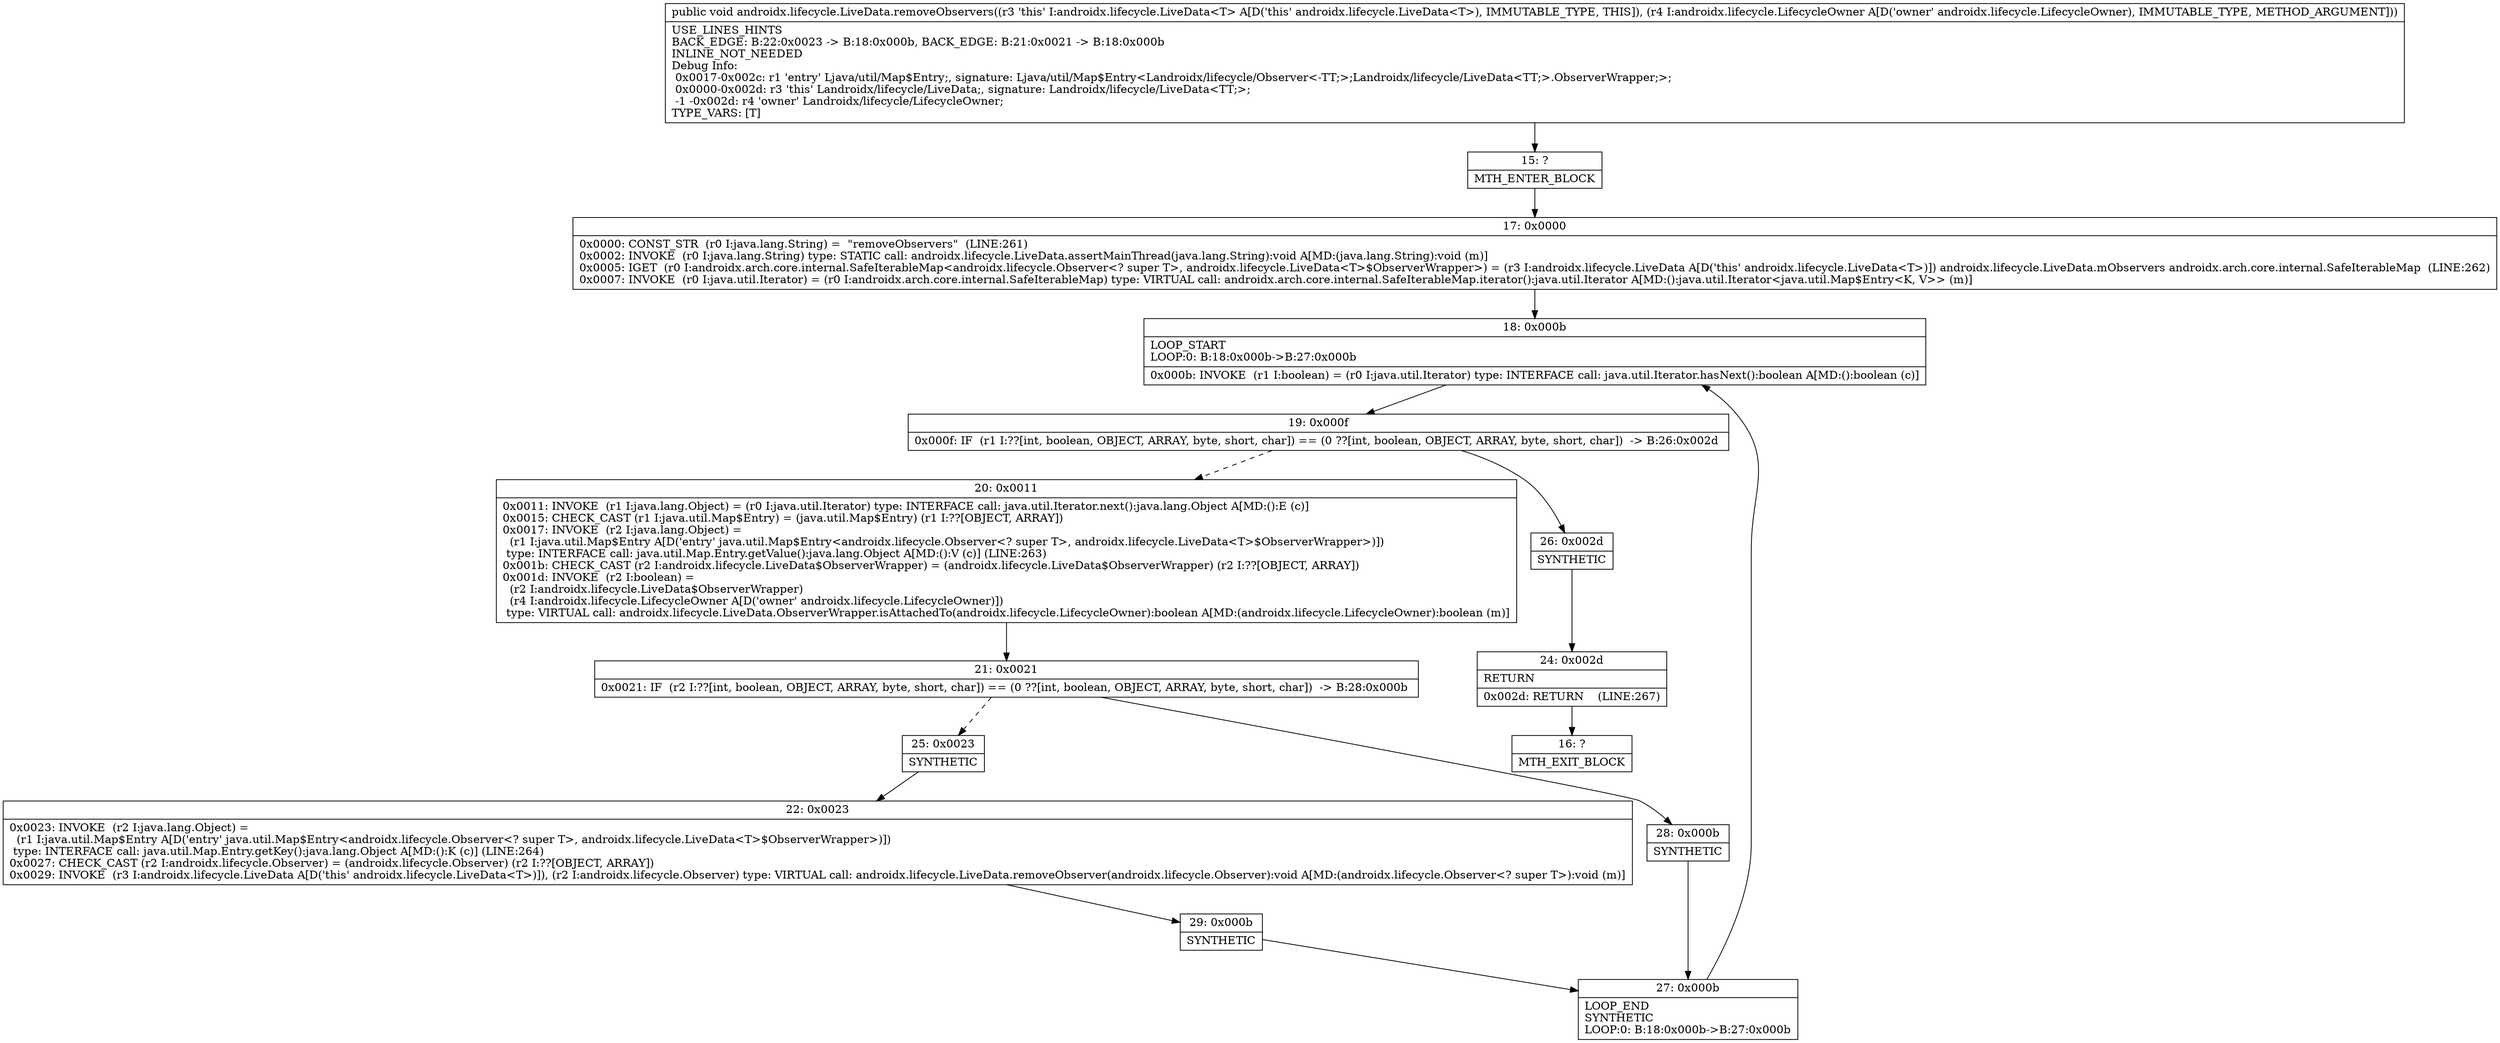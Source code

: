 digraph "CFG forandroidx.lifecycle.LiveData.removeObservers(Landroidx\/lifecycle\/LifecycleOwner;)V" {
Node_15 [shape=record,label="{15\:\ ?|MTH_ENTER_BLOCK\l}"];
Node_17 [shape=record,label="{17\:\ 0x0000|0x0000: CONST_STR  (r0 I:java.lang.String) =  \"removeObservers\"  (LINE:261)\l0x0002: INVOKE  (r0 I:java.lang.String) type: STATIC call: androidx.lifecycle.LiveData.assertMainThread(java.lang.String):void A[MD:(java.lang.String):void (m)]\l0x0005: IGET  (r0 I:androidx.arch.core.internal.SafeIterableMap\<androidx.lifecycle.Observer\<? super T\>, androidx.lifecycle.LiveData\<T\>$ObserverWrapper\>) = (r3 I:androidx.lifecycle.LiveData A[D('this' androidx.lifecycle.LiveData\<T\>)]) androidx.lifecycle.LiveData.mObservers androidx.arch.core.internal.SafeIterableMap  (LINE:262)\l0x0007: INVOKE  (r0 I:java.util.Iterator) = (r0 I:androidx.arch.core.internal.SafeIterableMap) type: VIRTUAL call: androidx.arch.core.internal.SafeIterableMap.iterator():java.util.Iterator A[MD:():java.util.Iterator\<java.util.Map$Entry\<K, V\>\> (m)]\l}"];
Node_18 [shape=record,label="{18\:\ 0x000b|LOOP_START\lLOOP:0: B:18:0x000b\-\>B:27:0x000b\l|0x000b: INVOKE  (r1 I:boolean) = (r0 I:java.util.Iterator) type: INTERFACE call: java.util.Iterator.hasNext():boolean A[MD:():boolean (c)]\l}"];
Node_19 [shape=record,label="{19\:\ 0x000f|0x000f: IF  (r1 I:??[int, boolean, OBJECT, ARRAY, byte, short, char]) == (0 ??[int, boolean, OBJECT, ARRAY, byte, short, char])  \-\> B:26:0x002d \l}"];
Node_20 [shape=record,label="{20\:\ 0x0011|0x0011: INVOKE  (r1 I:java.lang.Object) = (r0 I:java.util.Iterator) type: INTERFACE call: java.util.Iterator.next():java.lang.Object A[MD:():E (c)]\l0x0015: CHECK_CAST (r1 I:java.util.Map$Entry) = (java.util.Map$Entry) (r1 I:??[OBJECT, ARRAY]) \l0x0017: INVOKE  (r2 I:java.lang.Object) = \l  (r1 I:java.util.Map$Entry A[D('entry' java.util.Map$Entry\<androidx.lifecycle.Observer\<? super T\>, androidx.lifecycle.LiveData\<T\>$ObserverWrapper\>)])\l type: INTERFACE call: java.util.Map.Entry.getValue():java.lang.Object A[MD:():V (c)] (LINE:263)\l0x001b: CHECK_CAST (r2 I:androidx.lifecycle.LiveData$ObserverWrapper) = (androidx.lifecycle.LiveData$ObserverWrapper) (r2 I:??[OBJECT, ARRAY]) \l0x001d: INVOKE  (r2 I:boolean) = \l  (r2 I:androidx.lifecycle.LiveData$ObserverWrapper)\l  (r4 I:androidx.lifecycle.LifecycleOwner A[D('owner' androidx.lifecycle.LifecycleOwner)])\l type: VIRTUAL call: androidx.lifecycle.LiveData.ObserverWrapper.isAttachedTo(androidx.lifecycle.LifecycleOwner):boolean A[MD:(androidx.lifecycle.LifecycleOwner):boolean (m)]\l}"];
Node_21 [shape=record,label="{21\:\ 0x0021|0x0021: IF  (r2 I:??[int, boolean, OBJECT, ARRAY, byte, short, char]) == (0 ??[int, boolean, OBJECT, ARRAY, byte, short, char])  \-\> B:28:0x000b \l}"];
Node_25 [shape=record,label="{25\:\ 0x0023|SYNTHETIC\l}"];
Node_22 [shape=record,label="{22\:\ 0x0023|0x0023: INVOKE  (r2 I:java.lang.Object) = \l  (r1 I:java.util.Map$Entry A[D('entry' java.util.Map$Entry\<androidx.lifecycle.Observer\<? super T\>, androidx.lifecycle.LiveData\<T\>$ObserverWrapper\>)])\l type: INTERFACE call: java.util.Map.Entry.getKey():java.lang.Object A[MD:():K (c)] (LINE:264)\l0x0027: CHECK_CAST (r2 I:androidx.lifecycle.Observer) = (androidx.lifecycle.Observer) (r2 I:??[OBJECT, ARRAY]) \l0x0029: INVOKE  (r3 I:androidx.lifecycle.LiveData A[D('this' androidx.lifecycle.LiveData\<T\>)]), (r2 I:androidx.lifecycle.Observer) type: VIRTUAL call: androidx.lifecycle.LiveData.removeObserver(androidx.lifecycle.Observer):void A[MD:(androidx.lifecycle.Observer\<? super T\>):void (m)]\l}"];
Node_29 [shape=record,label="{29\:\ 0x000b|SYNTHETIC\l}"];
Node_27 [shape=record,label="{27\:\ 0x000b|LOOP_END\lSYNTHETIC\lLOOP:0: B:18:0x000b\-\>B:27:0x000b\l}"];
Node_28 [shape=record,label="{28\:\ 0x000b|SYNTHETIC\l}"];
Node_26 [shape=record,label="{26\:\ 0x002d|SYNTHETIC\l}"];
Node_24 [shape=record,label="{24\:\ 0x002d|RETURN\l|0x002d: RETURN    (LINE:267)\l}"];
Node_16 [shape=record,label="{16\:\ ?|MTH_EXIT_BLOCK\l}"];
MethodNode[shape=record,label="{public void androidx.lifecycle.LiveData.removeObservers((r3 'this' I:androidx.lifecycle.LiveData\<T\> A[D('this' androidx.lifecycle.LiveData\<T\>), IMMUTABLE_TYPE, THIS]), (r4 I:androidx.lifecycle.LifecycleOwner A[D('owner' androidx.lifecycle.LifecycleOwner), IMMUTABLE_TYPE, METHOD_ARGUMENT]))  | USE_LINES_HINTS\lBACK_EDGE: B:22:0x0023 \-\> B:18:0x000b, BACK_EDGE: B:21:0x0021 \-\> B:18:0x000b\lINLINE_NOT_NEEDED\lDebug Info:\l  0x0017\-0x002c: r1 'entry' Ljava\/util\/Map$Entry;, signature: Ljava\/util\/Map$Entry\<Landroidx\/lifecycle\/Observer\<\-TT;\>;Landroidx\/lifecycle\/LiveData\<TT;\>.ObserverWrapper;\>;\l  0x0000\-0x002d: r3 'this' Landroidx\/lifecycle\/LiveData;, signature: Landroidx\/lifecycle\/LiveData\<TT;\>;\l  \-1 \-0x002d: r4 'owner' Landroidx\/lifecycle\/LifecycleOwner;\lTYPE_VARS: [T]\l}"];
MethodNode -> Node_15;Node_15 -> Node_17;
Node_17 -> Node_18;
Node_18 -> Node_19;
Node_19 -> Node_20[style=dashed];
Node_19 -> Node_26;
Node_20 -> Node_21;
Node_21 -> Node_25[style=dashed];
Node_21 -> Node_28;
Node_25 -> Node_22;
Node_22 -> Node_29;
Node_29 -> Node_27;
Node_27 -> Node_18;
Node_28 -> Node_27;
Node_26 -> Node_24;
Node_24 -> Node_16;
}

